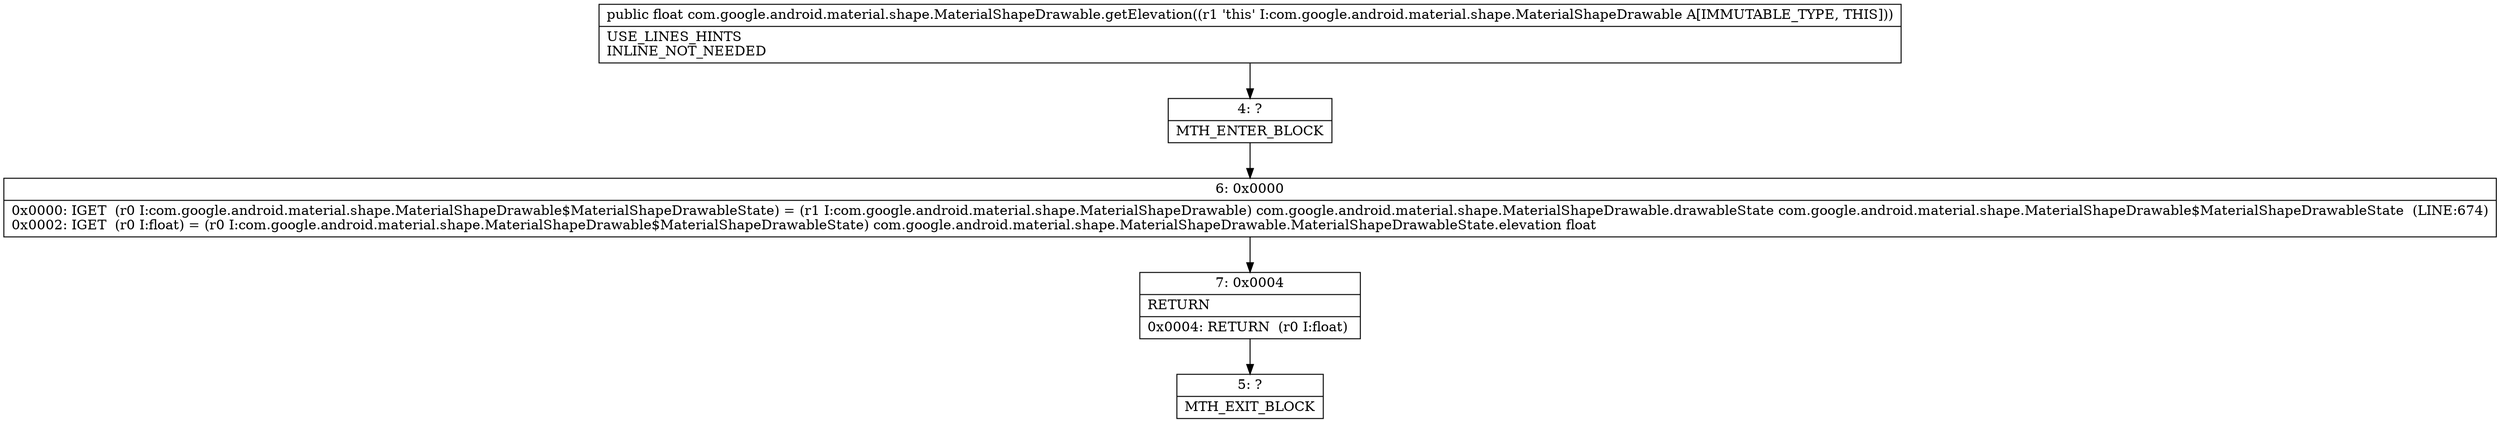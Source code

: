 digraph "CFG forcom.google.android.material.shape.MaterialShapeDrawable.getElevation()F" {
Node_4 [shape=record,label="{4\:\ ?|MTH_ENTER_BLOCK\l}"];
Node_6 [shape=record,label="{6\:\ 0x0000|0x0000: IGET  (r0 I:com.google.android.material.shape.MaterialShapeDrawable$MaterialShapeDrawableState) = (r1 I:com.google.android.material.shape.MaterialShapeDrawable) com.google.android.material.shape.MaterialShapeDrawable.drawableState com.google.android.material.shape.MaterialShapeDrawable$MaterialShapeDrawableState  (LINE:674)\l0x0002: IGET  (r0 I:float) = (r0 I:com.google.android.material.shape.MaterialShapeDrawable$MaterialShapeDrawableState) com.google.android.material.shape.MaterialShapeDrawable.MaterialShapeDrawableState.elevation float \l}"];
Node_7 [shape=record,label="{7\:\ 0x0004|RETURN\l|0x0004: RETURN  (r0 I:float) \l}"];
Node_5 [shape=record,label="{5\:\ ?|MTH_EXIT_BLOCK\l}"];
MethodNode[shape=record,label="{public float com.google.android.material.shape.MaterialShapeDrawable.getElevation((r1 'this' I:com.google.android.material.shape.MaterialShapeDrawable A[IMMUTABLE_TYPE, THIS]))  | USE_LINES_HINTS\lINLINE_NOT_NEEDED\l}"];
MethodNode -> Node_4;Node_4 -> Node_6;
Node_6 -> Node_7;
Node_7 -> Node_5;
}

